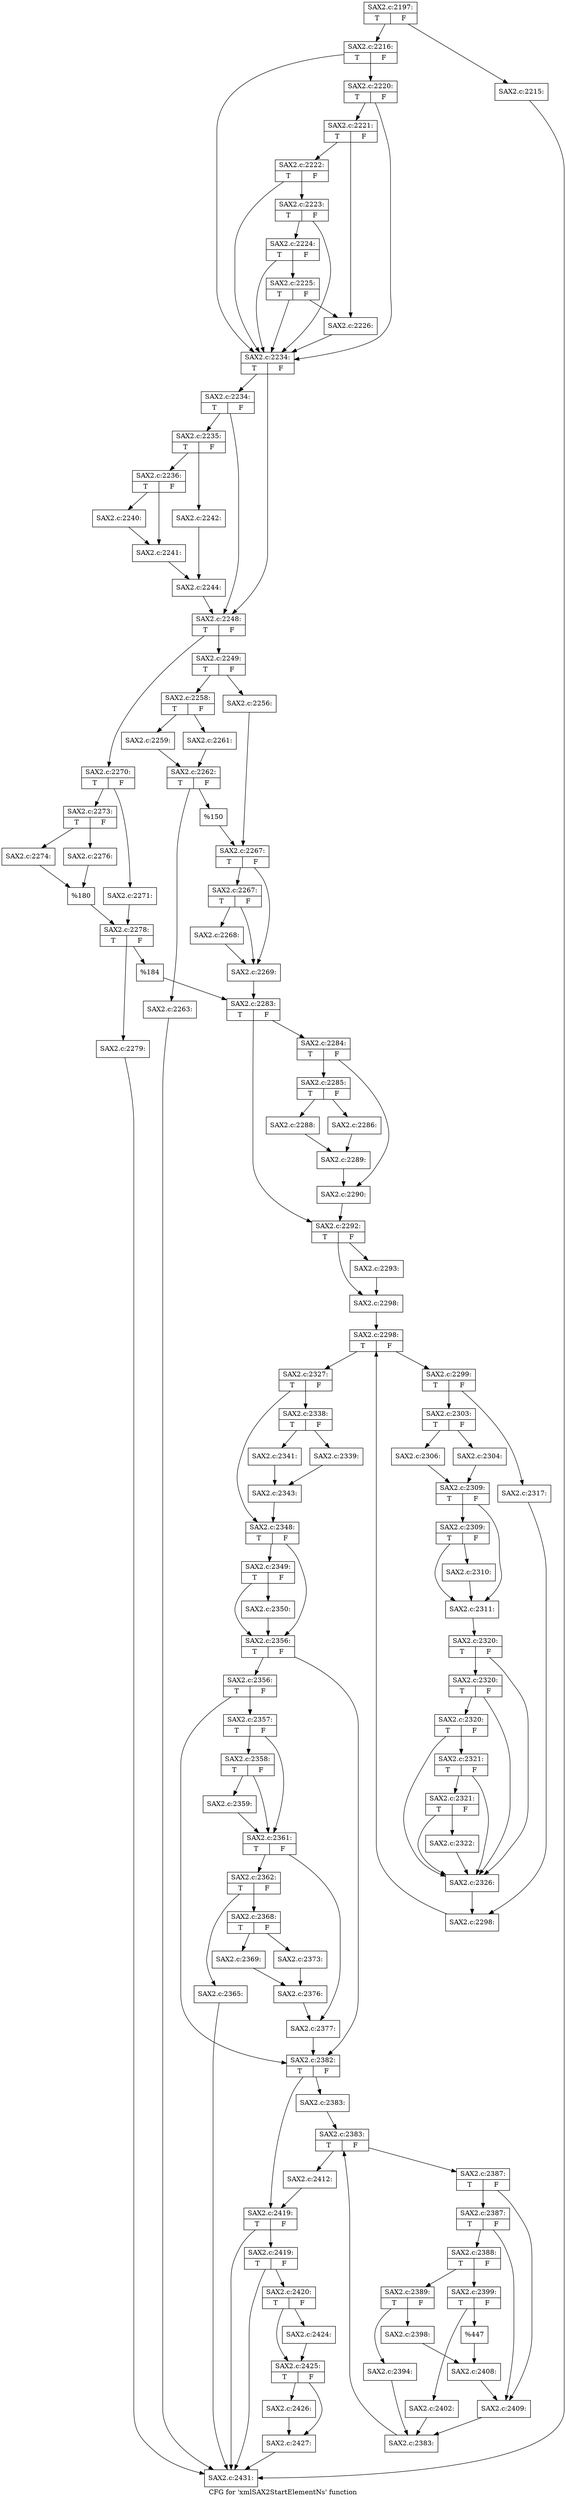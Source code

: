 digraph "CFG for 'xmlSAX2StartElementNs' function" {
	label="CFG for 'xmlSAX2StartElementNs' function";

	Node0x4214a10 [shape=record,label="{SAX2.c:2197:|{<s0>T|<s1>F}}"];
	Node0x4214a10 -> Node0x423a380;
	Node0x4214a10 -> Node0x423a3d0;
	Node0x423a380 [shape=record,label="{SAX2.c:2215:}"];
	Node0x423a380 -> Node0x4261ca0;
	Node0x423a3d0 [shape=record,label="{SAX2.c:2216:|{<s0>T|<s1>F}}"];
	Node0x423a3d0 -> Node0x423ab40;
	Node0x423a3d0 -> Node0x423aa70;
	Node0x423ab40 [shape=record,label="{SAX2.c:2220:|{<s0>T|<s1>F}}"];
	Node0x423ab40 -> Node0x423aac0;
	Node0x423ab40 -> Node0x423aa70;
	Node0x423aac0 [shape=record,label="{SAX2.c:2221:|{<s0>T|<s1>F}}"];
	Node0x423aac0 -> Node0x423aa20;
	Node0x423aac0 -> Node0x423b380;
	Node0x423b380 [shape=record,label="{SAX2.c:2222:|{<s0>T|<s1>F}}"];
	Node0x423b380 -> Node0x423b930;
	Node0x423b380 -> Node0x423aa70;
	Node0x423b930 [shape=record,label="{SAX2.c:2223:|{<s0>T|<s1>F}}"];
	Node0x423b930 -> Node0x423b8b0;
	Node0x423b930 -> Node0x423aa70;
	Node0x423b8b0 [shape=record,label="{SAX2.c:2224:|{<s0>T|<s1>F}}"];
	Node0x423b8b0 -> Node0x423b860;
	Node0x423b8b0 -> Node0x423aa70;
	Node0x423b860 [shape=record,label="{SAX2.c:2225:|{<s0>T|<s1>F}}"];
	Node0x423b860 -> Node0x423aa20;
	Node0x423b860 -> Node0x423aa70;
	Node0x423aa20 [shape=record,label="{SAX2.c:2226:}"];
	Node0x423aa20 -> Node0x423aa70;
	Node0x423aa70 [shape=record,label="{SAX2.c:2234:|{<s0>T|<s1>F}}"];
	Node0x423aa70 -> Node0x423d750;
	Node0x423aa70 -> Node0x423d700;
	Node0x423d750 [shape=record,label="{SAX2.c:2234:|{<s0>T|<s1>F}}"];
	Node0x423d750 -> Node0x423d6b0;
	Node0x423d750 -> Node0x423d700;
	Node0x423d6b0 [shape=record,label="{SAX2.c:2235:|{<s0>T|<s1>F}}"];
	Node0x423d6b0 -> Node0x423dd40;
	Node0x423d6b0 -> Node0x423dde0;
	Node0x423dd40 [shape=record,label="{SAX2.c:2236:|{<s0>T|<s1>F}}"];
	Node0x423dd40 -> Node0x423ed30;
	Node0x423dd40 -> Node0x423f2b0;
	Node0x423ed30 [shape=record,label="{SAX2.c:2240:}"];
	Node0x423ed30 -> Node0x423f2b0;
	Node0x423f2b0 [shape=record,label="{SAX2.c:2241:}"];
	Node0x423f2b0 -> Node0x423dd90;
	Node0x423dde0 [shape=record,label="{SAX2.c:2242:}"];
	Node0x423dde0 -> Node0x423dd90;
	Node0x423dd90 [shape=record,label="{SAX2.c:2244:}"];
	Node0x423dd90 -> Node0x423d700;
	Node0x423d700 [shape=record,label="{SAX2.c:2248:|{<s0>T|<s1>F}}"];
	Node0x423d700 -> Node0x423fa70;
	Node0x423d700 -> Node0x423ff30;
	Node0x423fa70 [shape=record,label="{SAX2.c:2249:|{<s0>T|<s1>F}}"];
	Node0x423fa70 -> Node0x42411a0;
	Node0x423fa70 -> Node0x4241240;
	Node0x42411a0 [shape=record,label="{SAX2.c:2256:}"];
	Node0x42411a0 -> Node0x42411f0;
	Node0x4241240 [shape=record,label="{SAX2.c:2258:|{<s0>T|<s1>F}}"];
	Node0x4241240 -> Node0x423e8a0;
	Node0x4241240 -> Node0x423ec50;
	Node0x423e8a0 [shape=record,label="{SAX2.c:2259:}"];
	Node0x423e8a0 -> Node0x423ec00;
	Node0x423ec50 [shape=record,label="{SAX2.c:2261:}"];
	Node0x423ec50 -> Node0x423ec00;
	Node0x423ec00 [shape=record,label="{SAX2.c:2262:|{<s0>T|<s1>F}}"];
	Node0x423ec00 -> Node0x419ea80;
	Node0x423ec00 -> Node0x419ead0;
	Node0x419ea80 [shape=record,label="{SAX2.c:2263:}"];
	Node0x419ea80 -> Node0x4261ca0;
	Node0x419ead0 [shape=record,label="{%150}"];
	Node0x419ead0 -> Node0x42411f0;
	Node0x42411f0 [shape=record,label="{SAX2.c:2267:|{<s0>T|<s1>F}}"];
	Node0x42411f0 -> Node0x419f490;
	Node0x42411f0 -> Node0x419f440;
	Node0x419f490 [shape=record,label="{SAX2.c:2267:|{<s0>T|<s1>F}}"];
	Node0x419f490 -> Node0x419f3f0;
	Node0x419f490 -> Node0x419f440;
	Node0x419f3f0 [shape=record,label="{SAX2.c:2268:}"];
	Node0x419f3f0 -> Node0x419f440;
	Node0x419f440 [shape=record,label="{SAX2.c:2269:}"];
	Node0x419f440 -> Node0x423fee0;
	Node0x423ff30 [shape=record,label="{SAX2.c:2270:|{<s0>T|<s1>F}}"];
	Node0x423ff30 -> Node0x41a0060;
	Node0x423ff30 -> Node0x41a0770;
	Node0x41a0060 [shape=record,label="{SAX2.c:2271:}"];
	Node0x41a0060 -> Node0x41a0390;
	Node0x41a0770 [shape=record,label="{SAX2.c:2273:|{<s0>T|<s1>F}}"];
	Node0x41a0770 -> Node0x41a0e90;
	Node0x41a0770 -> Node0x41a0f30;
	Node0x41a0e90 [shape=record,label="{SAX2.c:2274:}"];
	Node0x41a0e90 -> Node0x41a0ee0;
	Node0x41a0f30 [shape=record,label="{SAX2.c:2276:}"];
	Node0x41a0f30 -> Node0x41a0ee0;
	Node0x41a0ee0 [shape=record,label="{%180}"];
	Node0x41a0ee0 -> Node0x41a0390;
	Node0x41a0390 [shape=record,label="{SAX2.c:2278:|{<s0>T|<s1>F}}"];
	Node0x41a0390 -> Node0x41a16d0;
	Node0x41a0390 -> Node0x41a1940;
	Node0x41a16d0 [shape=record,label="{SAX2.c:2279:}"];
	Node0x41a16d0 -> Node0x4261ca0;
	Node0x41a1940 [shape=record,label="{%184}"];
	Node0x41a1940 -> Node0x423fee0;
	Node0x423fee0 [shape=record,label="{SAX2.c:2283:|{<s0>T|<s1>F}}"];
	Node0x423fee0 -> Node0x41a25a0;
	Node0x423fee0 -> Node0x41a25f0;
	Node0x41a25a0 [shape=record,label="{SAX2.c:2284:|{<s0>T|<s1>F}}"];
	Node0x41a25a0 -> Node0x41a29a0;
	Node0x41a25a0 -> Node0x41a29f0;
	Node0x41a29a0 [shape=record,label="{SAX2.c:2285:|{<s0>T|<s1>F}}"];
	Node0x41a29a0 -> Node0x41a2d10;
	Node0x41a29a0 -> Node0x419fbd0;
	Node0x41a2d10 [shape=record,label="{SAX2.c:2286:}"];
	Node0x41a2d10 -> Node0x419f940;
	Node0x419fbd0 [shape=record,label="{SAX2.c:2288:}"];
	Node0x419fbd0 -> Node0x419f940;
	Node0x419f940 [shape=record,label="{SAX2.c:2289:}"];
	Node0x419f940 -> Node0x41a29f0;
	Node0x41a29f0 [shape=record,label="{SAX2.c:2290:}"];
	Node0x41a29f0 -> Node0x41a25f0;
	Node0x41a25f0 [shape=record,label="{SAX2.c:2292:|{<s0>T|<s1>F}}"];
	Node0x41a25f0 -> Node0x41a4300;
	Node0x41a25f0 -> Node0x41a4350;
	Node0x41a4300 [shape=record,label="{SAX2.c:2293:}"];
	Node0x41a4300 -> Node0x41a4350;
	Node0x41a4350 [shape=record,label="{SAX2.c:2298:}"];
	Node0x41a4350 -> Node0x41a4df0;
	Node0x41a4df0 [shape=record,label="{SAX2.c:2298:|{<s0>T|<s1>F}}"];
	Node0x41a4df0 -> Node0x41a50d0;
	Node0x41a4df0 -> Node0x41a4b90;
	Node0x41a50d0 [shape=record,label="{SAX2.c:2299:|{<s0>T|<s1>F}}"];
	Node0x41a50d0 -> Node0x41a5fb0;
	Node0x41a50d0 -> Node0x41a6050;
	Node0x41a5fb0 [shape=record,label="{SAX2.c:2303:|{<s0>T|<s1>F}}"];
	Node0x41a5fb0 -> Node0x4251ae0;
	Node0x41a5fb0 -> Node0x4251b80;
	Node0x4251ae0 [shape=record,label="{SAX2.c:2304:}"];
	Node0x4251ae0 -> Node0x4251b30;
	Node0x4251b80 [shape=record,label="{SAX2.c:2306:}"];
	Node0x4251b80 -> Node0x4251b30;
	Node0x4251b30 [shape=record,label="{SAX2.c:2309:|{<s0>T|<s1>F}}"];
	Node0x4251b30 -> Node0x42528d0;
	Node0x4251b30 -> Node0x4252880;
	Node0x42528d0 [shape=record,label="{SAX2.c:2309:|{<s0>T|<s1>F}}"];
	Node0x42528d0 -> Node0x4252830;
	Node0x42528d0 -> Node0x4252880;
	Node0x4252830 [shape=record,label="{SAX2.c:2310:}"];
	Node0x4252830 -> Node0x4252880;
	Node0x4252880 [shape=record,label="{SAX2.c:2311:}"];
	Node0x4252880 -> Node0x41a6000;
	Node0x41a6050 [shape=record,label="{SAX2.c:2317:}"];
	Node0x41a6050 -> Node0x41a5040;
	Node0x41a6000 [shape=record,label="{SAX2.c:2320:|{<s0>T|<s1>F}}"];
	Node0x41a6000 -> Node0x4253450;
	Node0x41a6000 -> Node0x4253620;
	Node0x4253620 [shape=record,label="{SAX2.c:2320:|{<s0>T|<s1>F}}"];
	Node0x4253620 -> Node0x42535a0;
	Node0x4253620 -> Node0x4253450;
	Node0x42535a0 [shape=record,label="{SAX2.c:2320:|{<s0>T|<s1>F}}"];
	Node0x42535a0 -> Node0x4253520;
	Node0x42535a0 -> Node0x4253450;
	Node0x4253520 [shape=record,label="{SAX2.c:2321:|{<s0>T|<s1>F}}"];
	Node0x4253520 -> Node0x42534a0;
	Node0x4253520 -> Node0x4253450;
	Node0x42534a0 [shape=record,label="{SAX2.c:2321:|{<s0>T|<s1>F}}"];
	Node0x42534a0 -> Node0x4253400;
	Node0x42534a0 -> Node0x4253450;
	Node0x4253400 [shape=record,label="{SAX2.c:2322:}"];
	Node0x4253400 -> Node0x4253450;
	Node0x4253450 [shape=record,label="{SAX2.c:2326:}"];
	Node0x4253450 -> Node0x41a5040;
	Node0x41a5040 [shape=record,label="{SAX2.c:2298:}"];
	Node0x41a5040 -> Node0x41a4df0;
	Node0x41a4b90 [shape=record,label="{SAX2.c:2327:|{<s0>T|<s1>F}}"];
	Node0x41a4b90 -> Node0x4255000;
	Node0x41a4b90 -> Node0x4255330;
	Node0x4255000 [shape=record,label="{SAX2.c:2338:|{<s0>T|<s1>F}}"];
	Node0x4255000 -> Node0x42563f0;
	Node0x4255000 -> Node0x4256490;
	Node0x42563f0 [shape=record,label="{SAX2.c:2339:}"];
	Node0x42563f0 -> Node0x4256440;
	Node0x4256490 [shape=record,label="{SAX2.c:2341:}"];
	Node0x4256490 -> Node0x4256440;
	Node0x4256440 [shape=record,label="{SAX2.c:2343:}"];
	Node0x4256440 -> Node0x4255330;
	Node0x4255330 [shape=record,label="{SAX2.c:2348:|{<s0>T|<s1>F}}"];
	Node0x4255330 -> Node0x4256f90;
	Node0x4255330 -> Node0x4256f40;
	Node0x4256f90 [shape=record,label="{SAX2.c:2349:|{<s0>T|<s1>F}}"];
	Node0x4256f90 -> Node0x4256ef0;
	Node0x4256f90 -> Node0x4256f40;
	Node0x4256ef0 [shape=record,label="{SAX2.c:2350:}"];
	Node0x4256ef0 -> Node0x4256f40;
	Node0x4256f40 [shape=record,label="{SAX2.c:2356:|{<s0>T|<s1>F}}"];
	Node0x4256f40 -> Node0x4257a60;
	Node0x4256f40 -> Node0x4257a10;
	Node0x4257a60 [shape=record,label="{SAX2.c:2356:|{<s0>T|<s1>F}}"];
	Node0x4257a60 -> Node0x42579c0;
	Node0x4257a60 -> Node0x4257a10;
	Node0x42579c0 [shape=record,label="{SAX2.c:2357:|{<s0>T|<s1>F}}"];
	Node0x42579c0 -> Node0x4258720;
	Node0x42579c0 -> Node0x42586d0;
	Node0x4258720 [shape=record,label="{SAX2.c:2358:|{<s0>T|<s1>F}}"];
	Node0x4258720 -> Node0x4258680;
	Node0x4258720 -> Node0x42586d0;
	Node0x4258680 [shape=record,label="{SAX2.c:2359:}"];
	Node0x4258680 -> Node0x42586d0;
	Node0x42586d0 [shape=record,label="{SAX2.c:2361:|{<s0>T|<s1>F}}"];
	Node0x42586d0 -> Node0x4259630;
	Node0x42586d0 -> Node0x4259680;
	Node0x4259630 [shape=record,label="{SAX2.c:2362:|{<s0>T|<s1>F}}"];
	Node0x4259630 -> Node0x4259db0;
	Node0x4259630 -> Node0x4259e00;
	Node0x4259db0 [shape=record,label="{SAX2.c:2365:}"];
	Node0x4259db0 -> Node0x4261ca0;
	Node0x4259e00 [shape=record,label="{SAX2.c:2368:|{<s0>T|<s1>F}}"];
	Node0x4259e00 -> Node0x425a390;
	Node0x4259e00 -> Node0x425a430;
	Node0x425a390 [shape=record,label="{SAX2.c:2369:}"];
	Node0x425a390 -> Node0x425a3e0;
	Node0x425a430 [shape=record,label="{SAX2.c:2373:}"];
	Node0x425a430 -> Node0x425a3e0;
	Node0x425a3e0 [shape=record,label="{SAX2.c:2376:}"];
	Node0x425a3e0 -> Node0x4259680;
	Node0x4259680 [shape=record,label="{SAX2.c:2377:}"];
	Node0x4259680 -> Node0x4257a10;
	Node0x4257a10 [shape=record,label="{SAX2.c:2382:|{<s0>T|<s1>F}}"];
	Node0x4257a10 -> Node0x425b170;
	Node0x4257a10 -> Node0x425b1c0;
	Node0x425b170 [shape=record,label="{SAX2.c:2383:}"];
	Node0x425b170 -> Node0x425b770;
	Node0x425b770 [shape=record,label="{SAX2.c:2383:|{<s0>T|<s1>F}}"];
	Node0x425b770 -> Node0x425b9b0;
	Node0x425b770 -> Node0x425b4d0;
	Node0x425b9b0 [shape=record,label="{SAX2.c:2387:|{<s0>T|<s1>F}}"];
	Node0x425b9b0 -> Node0x425bdf0;
	Node0x425b9b0 -> Node0x425bda0;
	Node0x425bdf0 [shape=record,label="{SAX2.c:2387:|{<s0>T|<s1>F}}"];
	Node0x425bdf0 -> Node0x425bd50;
	Node0x425bdf0 -> Node0x425bda0;
	Node0x425bd50 [shape=record,label="{SAX2.c:2388:|{<s0>T|<s1>F}}"];
	Node0x425bd50 -> Node0x425c880;
	Node0x425bd50 -> Node0x425c920;
	Node0x425c880 [shape=record,label="{SAX2.c:2389:|{<s0>T|<s1>F}}"];
	Node0x425c880 -> Node0x425d910;
	Node0x425c880 -> Node0x425d960;
	Node0x425d910 [shape=record,label="{SAX2.c:2394:}"];
	Node0x425d910 -> Node0x425b920;
	Node0x425d960 [shape=record,label="{SAX2.c:2398:}"];
	Node0x425d960 -> Node0x425c8d0;
	Node0x425c920 [shape=record,label="{SAX2.c:2399:|{<s0>T|<s1>F}}"];
	Node0x425c920 -> Node0x425e570;
	Node0x425c920 -> Node0x425f750;
	Node0x425e570 [shape=record,label="{SAX2.c:2402:}"];
	Node0x425e570 -> Node0x425b920;
	Node0x425f750 [shape=record,label="{%447}"];
	Node0x425f750 -> Node0x425c8d0;
	Node0x425c8d0 [shape=record,label="{SAX2.c:2408:}"];
	Node0x425c8d0 -> Node0x425bda0;
	Node0x425bda0 [shape=record,label="{SAX2.c:2409:}"];
	Node0x425bda0 -> Node0x425b920;
	Node0x425b920 [shape=record,label="{SAX2.c:2383:}"];
	Node0x425b920 -> Node0x425b770;
	Node0x425b4d0 [shape=record,label="{SAX2.c:2412:}"];
	Node0x425b4d0 -> Node0x425b1c0;
	Node0x425b1c0 [shape=record,label="{SAX2.c:2419:|{<s0>T|<s1>F}}"];
	Node0x425b1c0 -> Node0x4261cf0;
	Node0x425b1c0 -> Node0x4261ca0;
	Node0x4261cf0 [shape=record,label="{SAX2.c:2419:|{<s0>T|<s1>F}}"];
	Node0x4261cf0 -> Node0x4261c50;
	Node0x4261cf0 -> Node0x4261ca0;
	Node0x4261c50 [shape=record,label="{SAX2.c:2420:|{<s0>T|<s1>F}}"];
	Node0x4261c50 -> Node0x4262cd0;
	Node0x4261c50 -> Node0x4262d20;
	Node0x4262cd0 [shape=record,label="{SAX2.c:2424:}"];
	Node0x4262cd0 -> Node0x4262d20;
	Node0x4262d20 [shape=record,label="{SAX2.c:2425:|{<s0>T|<s1>F}}"];
	Node0x4262d20 -> Node0x42632a0;
	Node0x4262d20 -> Node0x42632f0;
	Node0x42632a0 [shape=record,label="{SAX2.c:2426:}"];
	Node0x42632a0 -> Node0x42632f0;
	Node0x42632f0 [shape=record,label="{SAX2.c:2427:}"];
	Node0x42632f0 -> Node0x4261ca0;
	Node0x4261ca0 [shape=record,label="{SAX2.c:2431:}"];
}
